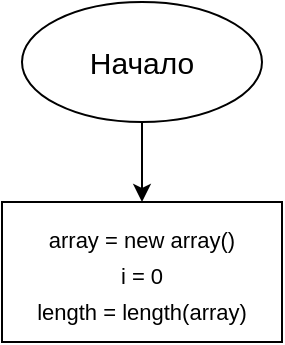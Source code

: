 <mxfile>
    <diagram id="-NsSX7bFM2ocAVaNG7wf" name="Страница 1">
        <mxGraphModel dx="542" dy="289" grid="1" gridSize="10" guides="1" tooltips="1" connect="1" arrows="1" fold="1" page="1" pageScale="1" pageWidth="827" pageHeight="1169" math="0" shadow="0">
            <root>
                <mxCell id="0"/>
                <mxCell id="1" parent="0"/>
                <mxCell id="4" style="edgeStyle=none;html=1;entryX=0.5;entryY=0;entryDx=0;entryDy=0;fontSize=15;" edge="1" parent="1" source="2" target="3">
                    <mxGeometry relative="1" as="geometry"/>
                </mxCell>
                <mxCell id="2" value="&lt;font style=&quot;font-size: 15px&quot;&gt;Начало&lt;/font&gt;" style="ellipse;whiteSpace=wrap;html=1;" vertex="1" parent="1">
                    <mxGeometry x="260" y="20" width="120" height="60" as="geometry"/>
                </mxCell>
                <mxCell id="3" value="&lt;font style=&quot;font-size: 11px&quot;&gt;array = new array()&lt;br&gt;i = 0&lt;br&gt;length = length(array)&lt;br&gt;&lt;/font&gt;" style="rounded=0;whiteSpace=wrap;html=1;fontSize=15;" vertex="1" parent="1">
                    <mxGeometry x="250" y="120" width="140" height="70" as="geometry"/>
                </mxCell>
            </root>
        </mxGraphModel>
    </diagram>
</mxfile>